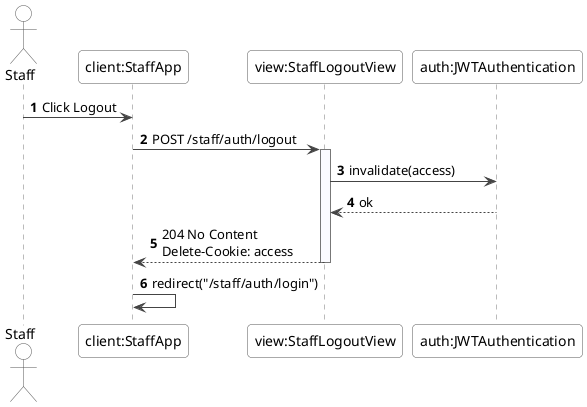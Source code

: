 @startuml StaffLogoutSequence
skinparam shadowing false
skinparam roundcorner 8
skinparam sequence {
  ArrowColor #444
  LifeLineBorderColor #777
  LifeLineBackgroundColor #FBFBFF
  ParticipantBorderColor #555
  ParticipantBackgroundColor #FFFFFF
  ActorBorderColor #555
  ActorBackgroundColor #FFFFFF
  BoxBorderColor #999
}

autonumber
actor Staff
participant "client:StaffApp" as fe
participant "view:StaffLogoutView" as lov
participant "auth:JWTAuthentication" as jwt

Staff -> fe : Click Logout
fe -> lov : POST /staff/auth/logout
activate lov
lov -> jwt : invalidate(access)
jwt --> lov : ok
lov --> fe : 204 No Content\nDelete-Cookie: access
Deactivate lov
fe -> fe : redirect("/staff/auth/login")
@enduml
